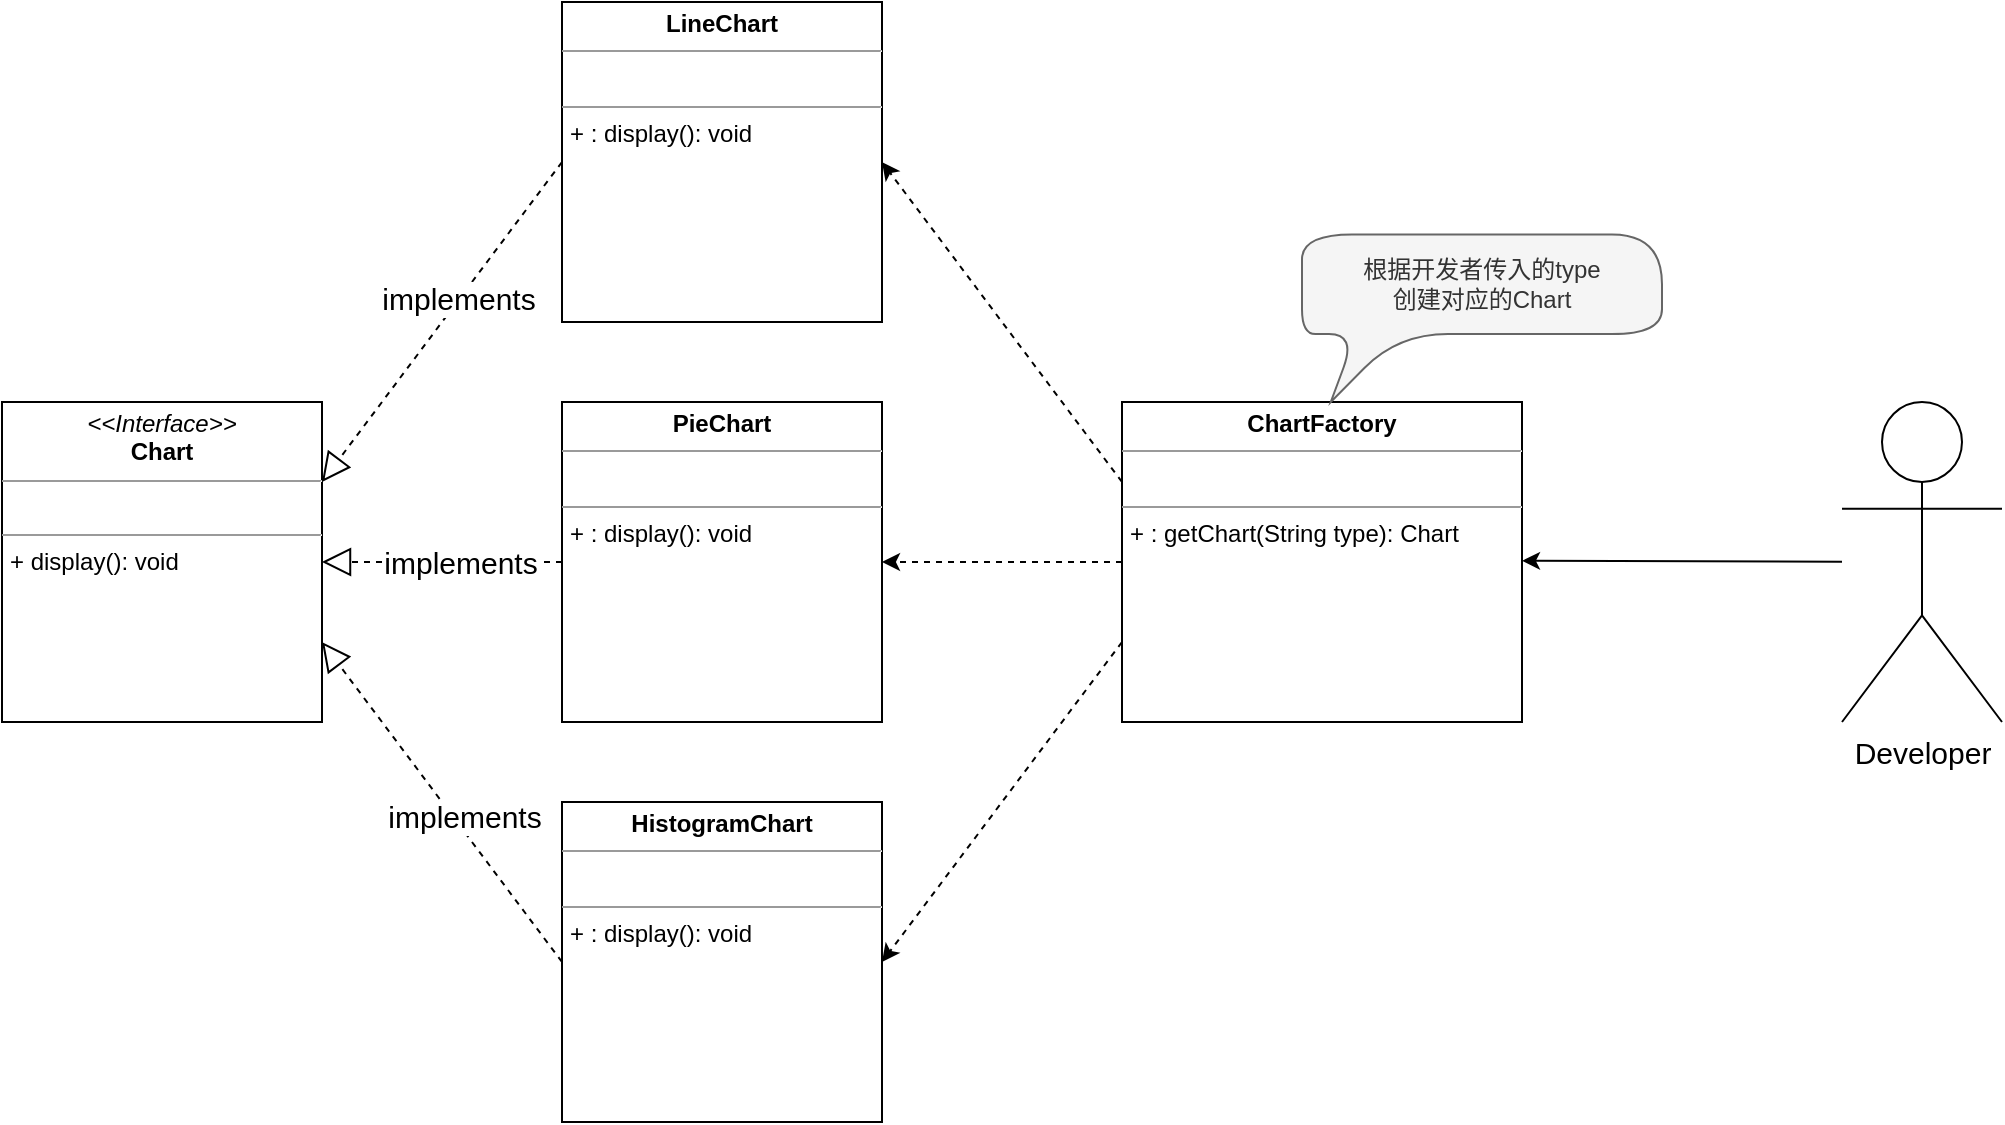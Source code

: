 <mxfile version="20.1.1" type="github" pages="3">
  <diagram id="zVpmOitBaODcWo5x5MOA" name="简单工厂模式">
    <mxGraphModel dx="1153" dy="1008" grid="1" gridSize="10" guides="1" tooltips="1" connect="1" arrows="1" fold="1" page="0" pageScale="1" pageWidth="827" pageHeight="1169" math="0" shadow="0">
      <root>
        <mxCell id="0" />
        <mxCell id="1" parent="0" />
        <mxCell id="qj-JnBcPy4llwm3oIY3C-1" value="&lt;p style=&quot;margin:0px;margin-top:4px;text-align:center;&quot;&gt;&lt;i&gt;&amp;lt;&amp;lt;Interface&amp;gt;&amp;gt;&lt;/i&gt;&lt;br&gt;&lt;b&gt;Chart&lt;/b&gt;&lt;/p&gt;&lt;hr size=&quot;1&quot;&gt;&lt;p style=&quot;margin:0px;margin-left:4px;&quot;&gt;&lt;br&gt;&lt;/p&gt;&lt;hr size=&quot;1&quot;&gt;&lt;p style=&quot;margin:0px;margin-left:4px;&quot;&gt;+ display(): void&lt;/p&gt;" style="verticalAlign=top;align=left;overflow=fill;fontSize=12;fontFamily=Helvetica;html=1;" vertex="1" parent="1">
          <mxGeometry x="280" width="160" height="160" as="geometry" />
        </mxCell>
        <mxCell id="qj-JnBcPy4llwm3oIY3C-2" value="&lt;p style=&quot;margin:0px;margin-top:4px;text-align:center;&quot;&gt;&lt;b&gt;HistogramChart&lt;/b&gt;&lt;br&gt;&lt;/p&gt;&lt;hr size=&quot;1&quot;&gt;&lt;p style=&quot;margin:0px;margin-left:4px;&quot;&gt;&lt;br&gt;&lt;/p&gt;&lt;hr size=&quot;1&quot;&gt;&lt;p style=&quot;margin:0px;margin-left:4px;&quot;&gt;+ : display(): void&lt;/p&gt;" style="verticalAlign=top;align=left;overflow=fill;fontSize=12;fontFamily=Helvetica;html=1;" vertex="1" parent="1">
          <mxGeometry x="560" y="200" width="160" height="160" as="geometry" />
        </mxCell>
        <mxCell id="qj-JnBcPy4llwm3oIY3C-3" value="&lt;p style=&quot;margin:0px;margin-top:4px;text-align:center;&quot;&gt;&lt;b&gt;PieChart&lt;/b&gt;&lt;br&gt;&lt;/p&gt;&lt;hr size=&quot;1&quot;&gt;&lt;p style=&quot;margin:0px;margin-left:4px;&quot;&gt;&lt;br&gt;&lt;/p&gt;&lt;hr size=&quot;1&quot;&gt;&lt;p style=&quot;margin:0px;margin-left:4px;&quot;&gt;+ : display(): void&lt;/p&gt;" style="verticalAlign=top;align=left;overflow=fill;fontSize=12;fontFamily=Helvetica;html=1;" vertex="1" parent="1">
          <mxGeometry x="560" width="160" height="160" as="geometry" />
        </mxCell>
        <mxCell id="qj-JnBcPy4llwm3oIY3C-4" value="&lt;p style=&quot;margin:0px;margin-top:4px;text-align:center;&quot;&gt;&lt;b&gt;LineChart&lt;/b&gt;&lt;br&gt;&lt;/p&gt;&lt;hr size=&quot;1&quot;&gt;&lt;p style=&quot;margin:0px;margin-left:4px;&quot;&gt;&lt;br&gt;&lt;/p&gt;&lt;hr size=&quot;1&quot;&gt;&lt;p style=&quot;margin:0px;margin-left:4px;&quot;&gt;+ : display(): void&lt;/p&gt;" style="verticalAlign=top;align=left;overflow=fill;fontSize=12;fontFamily=Helvetica;html=1;" vertex="1" parent="1">
          <mxGeometry x="560" y="-200" width="160" height="160" as="geometry" />
        </mxCell>
        <mxCell id="qj-JnBcPy4llwm3oIY3C-5" value="" style="endArrow=block;dashed=1;endFill=0;endSize=12;html=1;rounded=0;exitX=0;exitY=0.5;exitDx=0;exitDy=0;entryX=1;entryY=0.75;entryDx=0;entryDy=0;" edge="1" parent="1" source="qj-JnBcPy4llwm3oIY3C-2" target="qj-JnBcPy4llwm3oIY3C-1">
          <mxGeometry width="160" relative="1" as="geometry">
            <mxPoint x="370" y="260" as="sourcePoint" />
            <mxPoint x="530" y="260" as="targetPoint" />
          </mxGeometry>
        </mxCell>
        <mxCell id="qj-JnBcPy4llwm3oIY3C-6" value="implements" style="edgeLabel;html=1;align=center;verticalAlign=middle;resizable=0;points=[];fontSize=15;" vertex="1" connectable="0" parent="qj-JnBcPy4llwm3oIY3C-5">
          <mxGeometry x="-0.119" y="-4" relative="1" as="geometry">
            <mxPoint as="offset" />
          </mxGeometry>
        </mxCell>
        <mxCell id="qj-JnBcPy4llwm3oIY3C-7" value="" style="endArrow=block;dashed=1;endFill=0;endSize=12;html=1;rounded=0;exitX=0;exitY=0.5;exitDx=0;exitDy=0;entryX=1;entryY=0.5;entryDx=0;entryDy=0;" edge="1" parent="1" source="qj-JnBcPy4llwm3oIY3C-3" target="qj-JnBcPy4llwm3oIY3C-1">
          <mxGeometry width="160" relative="1" as="geometry">
            <mxPoint x="170" y="290" as="sourcePoint" />
            <mxPoint x="330" y="170" as="targetPoint" />
          </mxGeometry>
        </mxCell>
        <mxCell id="qj-JnBcPy4llwm3oIY3C-8" value="implements" style="edgeLabel;html=1;align=center;verticalAlign=middle;resizable=0;points=[];fontSize=15;" vertex="1" connectable="0" parent="qj-JnBcPy4llwm3oIY3C-7">
          <mxGeometry x="-0.286" y="-2" relative="1" as="geometry">
            <mxPoint x="-8" y="2" as="offset" />
          </mxGeometry>
        </mxCell>
        <mxCell id="qj-JnBcPy4llwm3oIY3C-9" value="" style="endArrow=block;dashed=1;endFill=0;endSize=12;html=1;rounded=0;exitX=0;exitY=0.5;exitDx=0;exitDy=0;entryX=1;entryY=0.25;entryDx=0;entryDy=0;" edge="1" parent="1" source="qj-JnBcPy4llwm3oIY3C-4" target="qj-JnBcPy4llwm3oIY3C-1">
          <mxGeometry width="160" relative="1" as="geometry">
            <mxPoint x="180" y="300" as="sourcePoint" />
            <mxPoint x="340" y="180" as="targetPoint" />
          </mxGeometry>
        </mxCell>
        <mxCell id="qj-JnBcPy4llwm3oIY3C-10" value="implements" style="edgeLabel;html=1;align=center;verticalAlign=middle;resizable=0;points=[];fontSize=15;" vertex="1" connectable="0" parent="qj-JnBcPy4llwm3oIY3C-9">
          <mxGeometry x="-0.138" y="-1" relative="1" as="geometry">
            <mxPoint as="offset" />
          </mxGeometry>
        </mxCell>
        <mxCell id="qj-JnBcPy4llwm3oIY3C-11" style="rounded=0;orthogonalLoop=1;jettySize=auto;html=1;exitX=0;exitY=0.25;exitDx=0;exitDy=0;entryX=1;entryY=0.5;entryDx=0;entryDy=0;fontSize=15;dashed=1;" edge="1" parent="1" source="qj-JnBcPy4llwm3oIY3C-14" target="qj-JnBcPy4llwm3oIY3C-4">
          <mxGeometry relative="1" as="geometry" />
        </mxCell>
        <mxCell id="qj-JnBcPy4llwm3oIY3C-12" style="edgeStyle=none;rounded=0;orthogonalLoop=1;jettySize=auto;html=1;exitX=0;exitY=0.5;exitDx=0;exitDy=0;entryX=1;entryY=0.5;entryDx=0;entryDy=0;dashed=1;fontSize=15;" edge="1" parent="1" source="qj-JnBcPy4llwm3oIY3C-14" target="qj-JnBcPy4llwm3oIY3C-3">
          <mxGeometry relative="1" as="geometry" />
        </mxCell>
        <mxCell id="qj-JnBcPy4llwm3oIY3C-13" style="edgeStyle=none;rounded=0;orthogonalLoop=1;jettySize=auto;html=1;exitX=0;exitY=0.75;exitDx=0;exitDy=0;entryX=1;entryY=0.5;entryDx=0;entryDy=0;dashed=1;fontSize=15;" edge="1" parent="1" source="qj-JnBcPy4llwm3oIY3C-14" target="qj-JnBcPy4llwm3oIY3C-2">
          <mxGeometry relative="1" as="geometry" />
        </mxCell>
        <mxCell id="qj-JnBcPy4llwm3oIY3C-14" value="&lt;p style=&quot;margin:0px;margin-top:4px;text-align:center;&quot;&gt;&lt;b&gt;ChartFactory&lt;/b&gt;&lt;br&gt;&lt;/p&gt;&lt;hr size=&quot;1&quot;&gt;&lt;p style=&quot;margin:0px;margin-left:4px;&quot;&gt;&lt;br&gt;&lt;/p&gt;&lt;hr size=&quot;1&quot;&gt;&lt;p style=&quot;margin:0px;margin-left:4px;&quot;&gt;+ : getChart&lt;span style=&quot;background-color: initial;&quot;&gt;(String type): Chart&lt;/span&gt;&lt;/p&gt;" style="verticalAlign=top;align=left;overflow=fill;fontSize=12;fontFamily=Helvetica;html=1;" vertex="1" parent="1">
          <mxGeometry x="840" width="200" height="160" as="geometry" />
        </mxCell>
        <mxCell id="qj-JnBcPy4llwm3oIY3C-15" value="Developer" style="shape=umlActor;verticalLabelPosition=bottom;verticalAlign=top;html=1;fontSize=15;" vertex="1" parent="1">
          <mxGeometry x="1200" width="80" height="160" as="geometry" />
        </mxCell>
        <mxCell id="qj-JnBcPy4llwm3oIY3C-16" style="edgeStyle=none;rounded=0;orthogonalLoop=1;jettySize=auto;html=1;entryX=1;entryY=0.5;entryDx=0;entryDy=0;fontSize=15;" edge="1" parent="1" source="qj-JnBcPy4llwm3oIY3C-15">
          <mxGeometry relative="1" as="geometry">
            <mxPoint x="1160" y="79.41" as="sourcePoint" />
            <mxPoint x="1040" y="79.41" as="targetPoint" />
          </mxGeometry>
        </mxCell>
        <mxCell id="qj-JnBcPy4llwm3oIY3C-17" value="根据开发者传入的type&lt;br&gt;创建对应的Chart" style="shape=callout;whiteSpace=wrap;html=1;perimeter=calloutPerimeter;position2=0.08;fillColor=#f5f5f5;fontColor=#333333;strokeColor=#666666;size=34;position=0.15;rounded=1;base=21;arcSize=50;" vertex="1" parent="1">
          <mxGeometry x="930" y="-83.75" width="180" height="83.75" as="geometry" />
        </mxCell>
      </root>
    </mxGraphModel>
  </diagram>
  <diagram id="CJiIWoEj-iM2HzIIIQSU" name="抽象工厂模式">
    <mxGraphModel dx="1038" dy="547" grid="1" gridSize="10" guides="1" tooltips="1" connect="1" arrows="1" fold="1" page="0" pageScale="1" pageWidth="827" pageHeight="1169" math="0" shadow="0">
      <root>
        <mxCell id="0" />
        <mxCell id="1" parent="0" />
      </root>
    </mxGraphModel>
  </diagram>
  <diagram id="wjQC7-GsaiSAdKB9Sn5V" name="工厂方法模式">
    <mxGraphModel dx="1038" dy="547" grid="1" gridSize="10" guides="1" tooltips="1" connect="1" arrows="1" fold="1" page="0" pageScale="1" pageWidth="827" pageHeight="1169" math="0" shadow="0">
      <root>
        <mxCell id="0" />
        <mxCell id="1" parent="0" />
      </root>
    </mxGraphModel>
  </diagram>
</mxfile>
